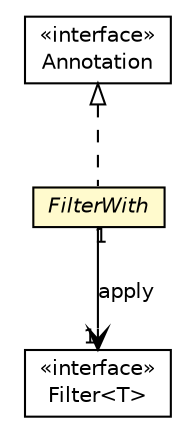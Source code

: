 #!/usr/local/bin/dot
#
# Class diagram 
# Generated by UMLGraph version R5_6-24-gf6e263 (http://www.umlgraph.org/)
#

digraph G {
	edge [fontname="Helvetica",fontsize=10,labelfontname="Helvetica",labelfontsize=10];
	node [fontname="Helvetica",fontsize=10,shape=plaintext];
	nodesep=0.25;
	ranksep=0.5;
	// io.werval.api.filters.Filter<T>
	c17352 [label=<<table title="io.werval.api.filters.Filter" border="0" cellborder="1" cellspacing="0" cellpadding="2" port="p" href="./Filter.html">
		<tr><td><table border="0" cellspacing="0" cellpadding="1">
<tr><td align="center" balign="center"> &#171;interface&#187; </td></tr>
<tr><td align="center" balign="center"> Filter&lt;T&gt; </td></tr>
		</table></td></tr>
		</table>>, URL="./Filter.html", fontname="Helvetica", fontcolor="black", fontsize=10.0];
	// io.werval.api.filters.FilterWith
	c17354 [label=<<table title="io.werval.api.filters.FilterWith" border="0" cellborder="1" cellspacing="0" cellpadding="2" port="p" bgcolor="lemonChiffon" href="./FilterWith.html">
		<tr><td><table border="0" cellspacing="0" cellpadding="1">
<tr><td align="center" balign="center"><font face="Helvetica-Oblique"> FilterWith </font></td></tr>
		</table></td></tr>
		</table>>, URL="./FilterWith.html", fontname="Helvetica", fontcolor="black", fontsize=10.0];
	//io.werval.api.filters.FilterWith implements java.lang.annotation.Annotation
	c17510:p -> c17354:p [dir=back,arrowtail=empty,style=dashed];
	// io.werval.api.filters.FilterWith NAVASSOC io.werval.api.filters.Filter<T>
	c17354:p -> c17352:p [taillabel="1", label="apply", headlabel="1", fontname="Helvetica", fontcolor="black", fontsize=10.0, color="black", arrowhead=open];
	// java.lang.annotation.Annotation
	c17510 [label=<<table title="java.lang.annotation.Annotation" border="0" cellborder="1" cellspacing="0" cellpadding="2" port="p" href="http://docs.oracle.com/javase/8/docs/api/java/lang/annotation/Annotation.html">
		<tr><td><table border="0" cellspacing="0" cellpadding="1">
<tr><td align="center" balign="center"> &#171;interface&#187; </td></tr>
<tr><td align="center" balign="center"> Annotation </td></tr>
		</table></td></tr>
		</table>>, URL="http://docs.oracle.com/javase/8/docs/api/java/lang/annotation/Annotation.html", fontname="Helvetica", fontcolor="black", fontsize=10.0];
}

